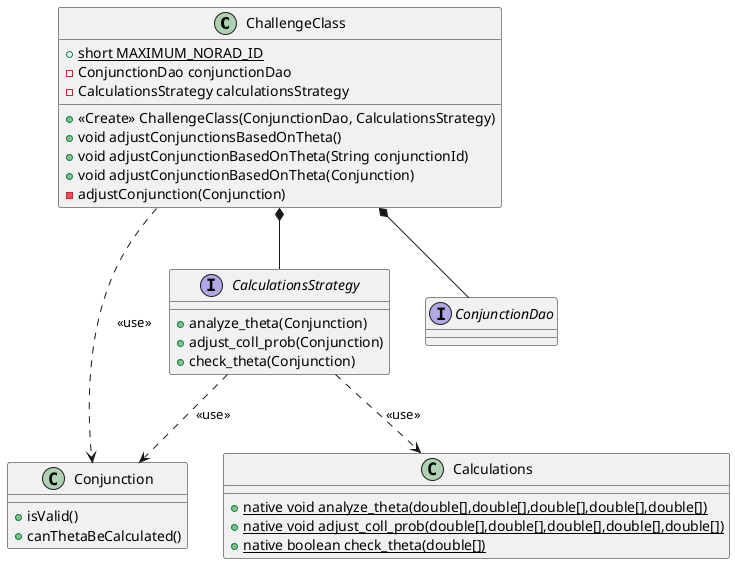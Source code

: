 @startuml
class ChallengeClass {
+ {static} short MAXIMUM_NORAD_ID
- ConjunctionDao conjunctionDao
- CalculationsStrategy calculationsStrategy
+ <<Create>> ChallengeClass(ConjunctionDao, CalculationsStrategy)
+ void adjustConjunctionsBasedOnTheta()
+ void adjustConjunctionBasedOnTheta(String conjunctionId)
+ void adjustConjunctionBasedOnTheta(Conjunction)
- adjustConjunction(Conjunction)
}

class Conjunction {
+ isValid()
+ canThetaBeCalculated()
}

interface CalculationsStrategy {
+ analyze_theta(Conjunction)
+ adjust_coll_prob(Conjunction)
+ check_theta(Conjunction)
}

class Calculations {
+ native {static} void analyze_theta(double[],double[],double[],double[],double[])
+ native {static} void adjust_coll_prob(double[],double[],double[],double[],double[])
+ native {static} boolean check_theta(double[])
}

interface ConjunctionDao {
}

CalculationsStrategy ..> Calculations: <<use>>
CalculationsStrategy ..> Conjunction: <<use>>
ChallengeClass ..> Conjunction: <<use>>
ChallengeClass *-- CalculationsStrategy
ChallengeClass *-- ConjunctionDao
@enduml